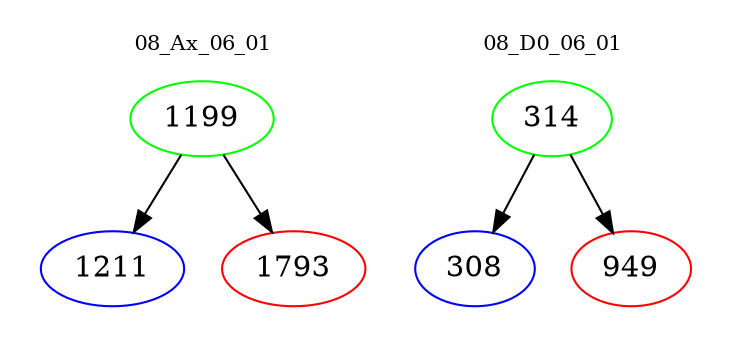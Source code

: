 digraph{
subgraph cluster_0 {
color = white
label = "08_Ax_06_01";
fontsize=10;
T0_1199 [label="1199", color="green"]
T0_1199 -> T0_1211 [color="black"]
T0_1211 [label="1211", color="blue"]
T0_1199 -> T0_1793 [color="black"]
T0_1793 [label="1793", color="red"]
}
subgraph cluster_1 {
color = white
label = "08_D0_06_01";
fontsize=10;
T1_314 [label="314", color="green"]
T1_314 -> T1_308 [color="black"]
T1_308 [label="308", color="blue"]
T1_314 -> T1_949 [color="black"]
T1_949 [label="949", color="red"]
}
}
